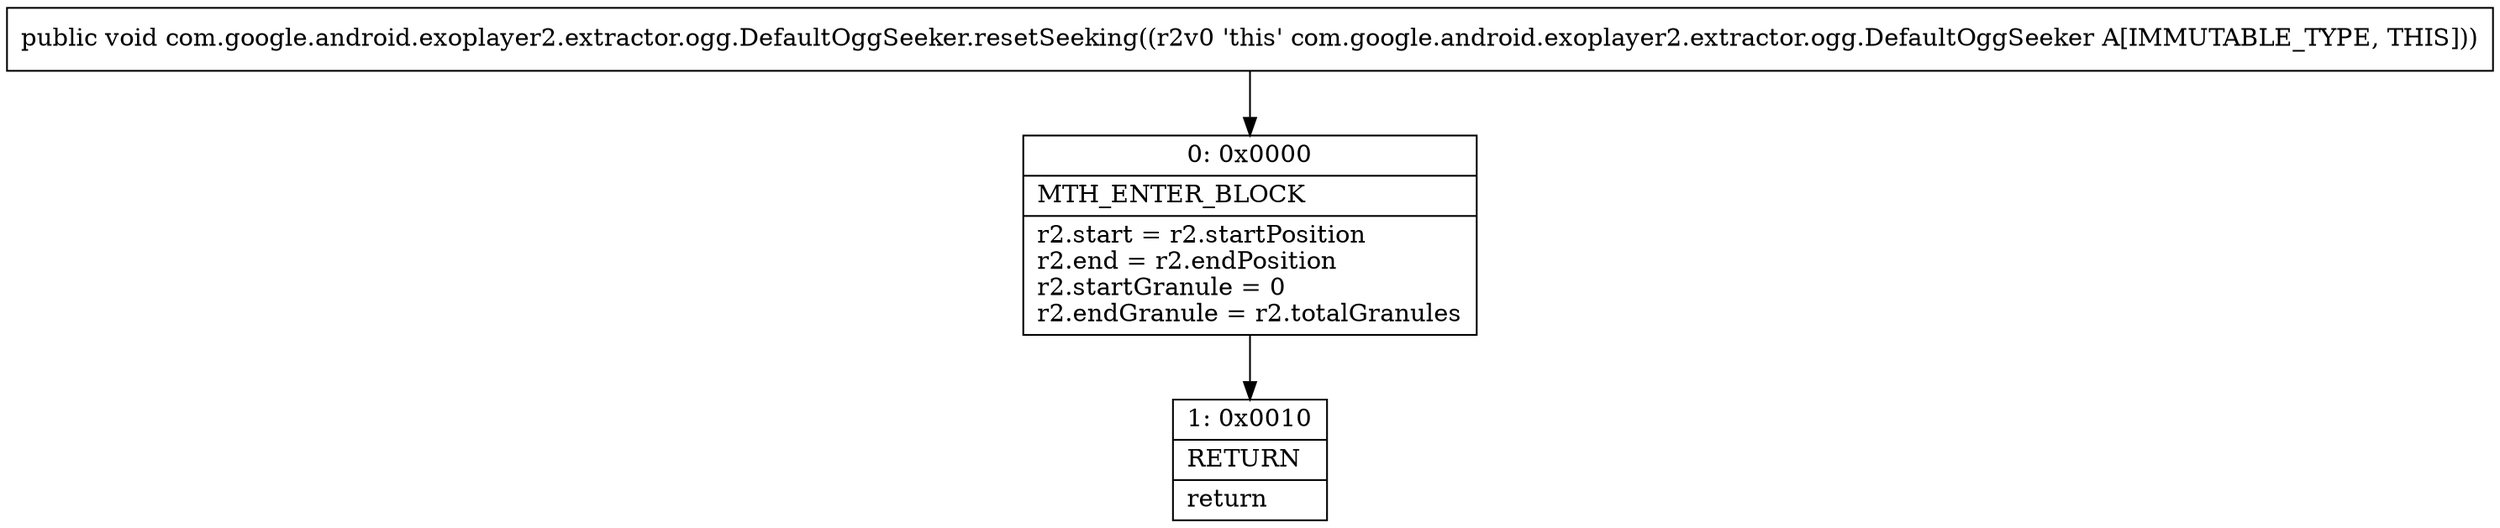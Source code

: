 digraph "CFG forcom.google.android.exoplayer2.extractor.ogg.DefaultOggSeeker.resetSeeking()V" {
Node_0 [shape=record,label="{0\:\ 0x0000|MTH_ENTER_BLOCK\l|r2.start = r2.startPosition\lr2.end = r2.endPosition\lr2.startGranule = 0\lr2.endGranule = r2.totalGranules\l}"];
Node_1 [shape=record,label="{1\:\ 0x0010|RETURN\l|return\l}"];
MethodNode[shape=record,label="{public void com.google.android.exoplayer2.extractor.ogg.DefaultOggSeeker.resetSeeking((r2v0 'this' com.google.android.exoplayer2.extractor.ogg.DefaultOggSeeker A[IMMUTABLE_TYPE, THIS])) }"];
MethodNode -> Node_0;
Node_0 -> Node_1;
}

